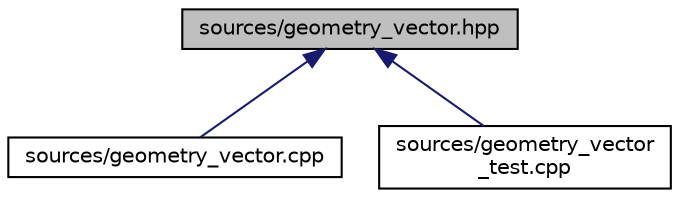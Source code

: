 digraph "sources/geometry_vector.hpp"
{
 // LATEX_PDF_SIZE
  edge [fontname="Helvetica",fontsize="10",labelfontname="Helvetica",labelfontsize="10"];
  node [fontname="Helvetica",fontsize="10",shape=record];
  Node1 [label="sources/geometry_vector.hpp",height=0.2,width=0.4,color="black", fillcolor="grey75", style="filled", fontcolor="black",tooltip=" "];
  Node1 -> Node2 [dir="back",color="midnightblue",fontsize="10",style="solid",fontname="Helvetica"];
  Node2 [label="sources/geometry_vector.cpp",height=0.2,width=0.4,color="black", fillcolor="white", style="filled",URL="$geometry__vector_8cpp.html",tooltip=" "];
  Node1 -> Node3 [dir="back",color="midnightblue",fontsize="10",style="solid",fontname="Helvetica"];
  Node3 [label="sources/geometry_vector\l_test.cpp",height=0.2,width=0.4,color="black", fillcolor="white", style="filled",URL="$geometry__vector__test_8cpp.html",tooltip=" "];
}
